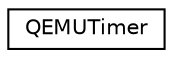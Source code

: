 digraph "Graphical Class Hierarchy"
{
 // LATEX_PDF_SIZE
  edge [fontname="Helvetica",fontsize="10",labelfontname="Helvetica",labelfontsize="10"];
  node [fontname="Helvetica",fontsize="10",shape=record];
  rankdir="LR";
  Node0 [label="QEMUTimer",height=0.2,width=0.4,color="black", fillcolor="white", style="filled",URL="$struct_q_e_m_u_timer.html",tooltip=" "];
}
